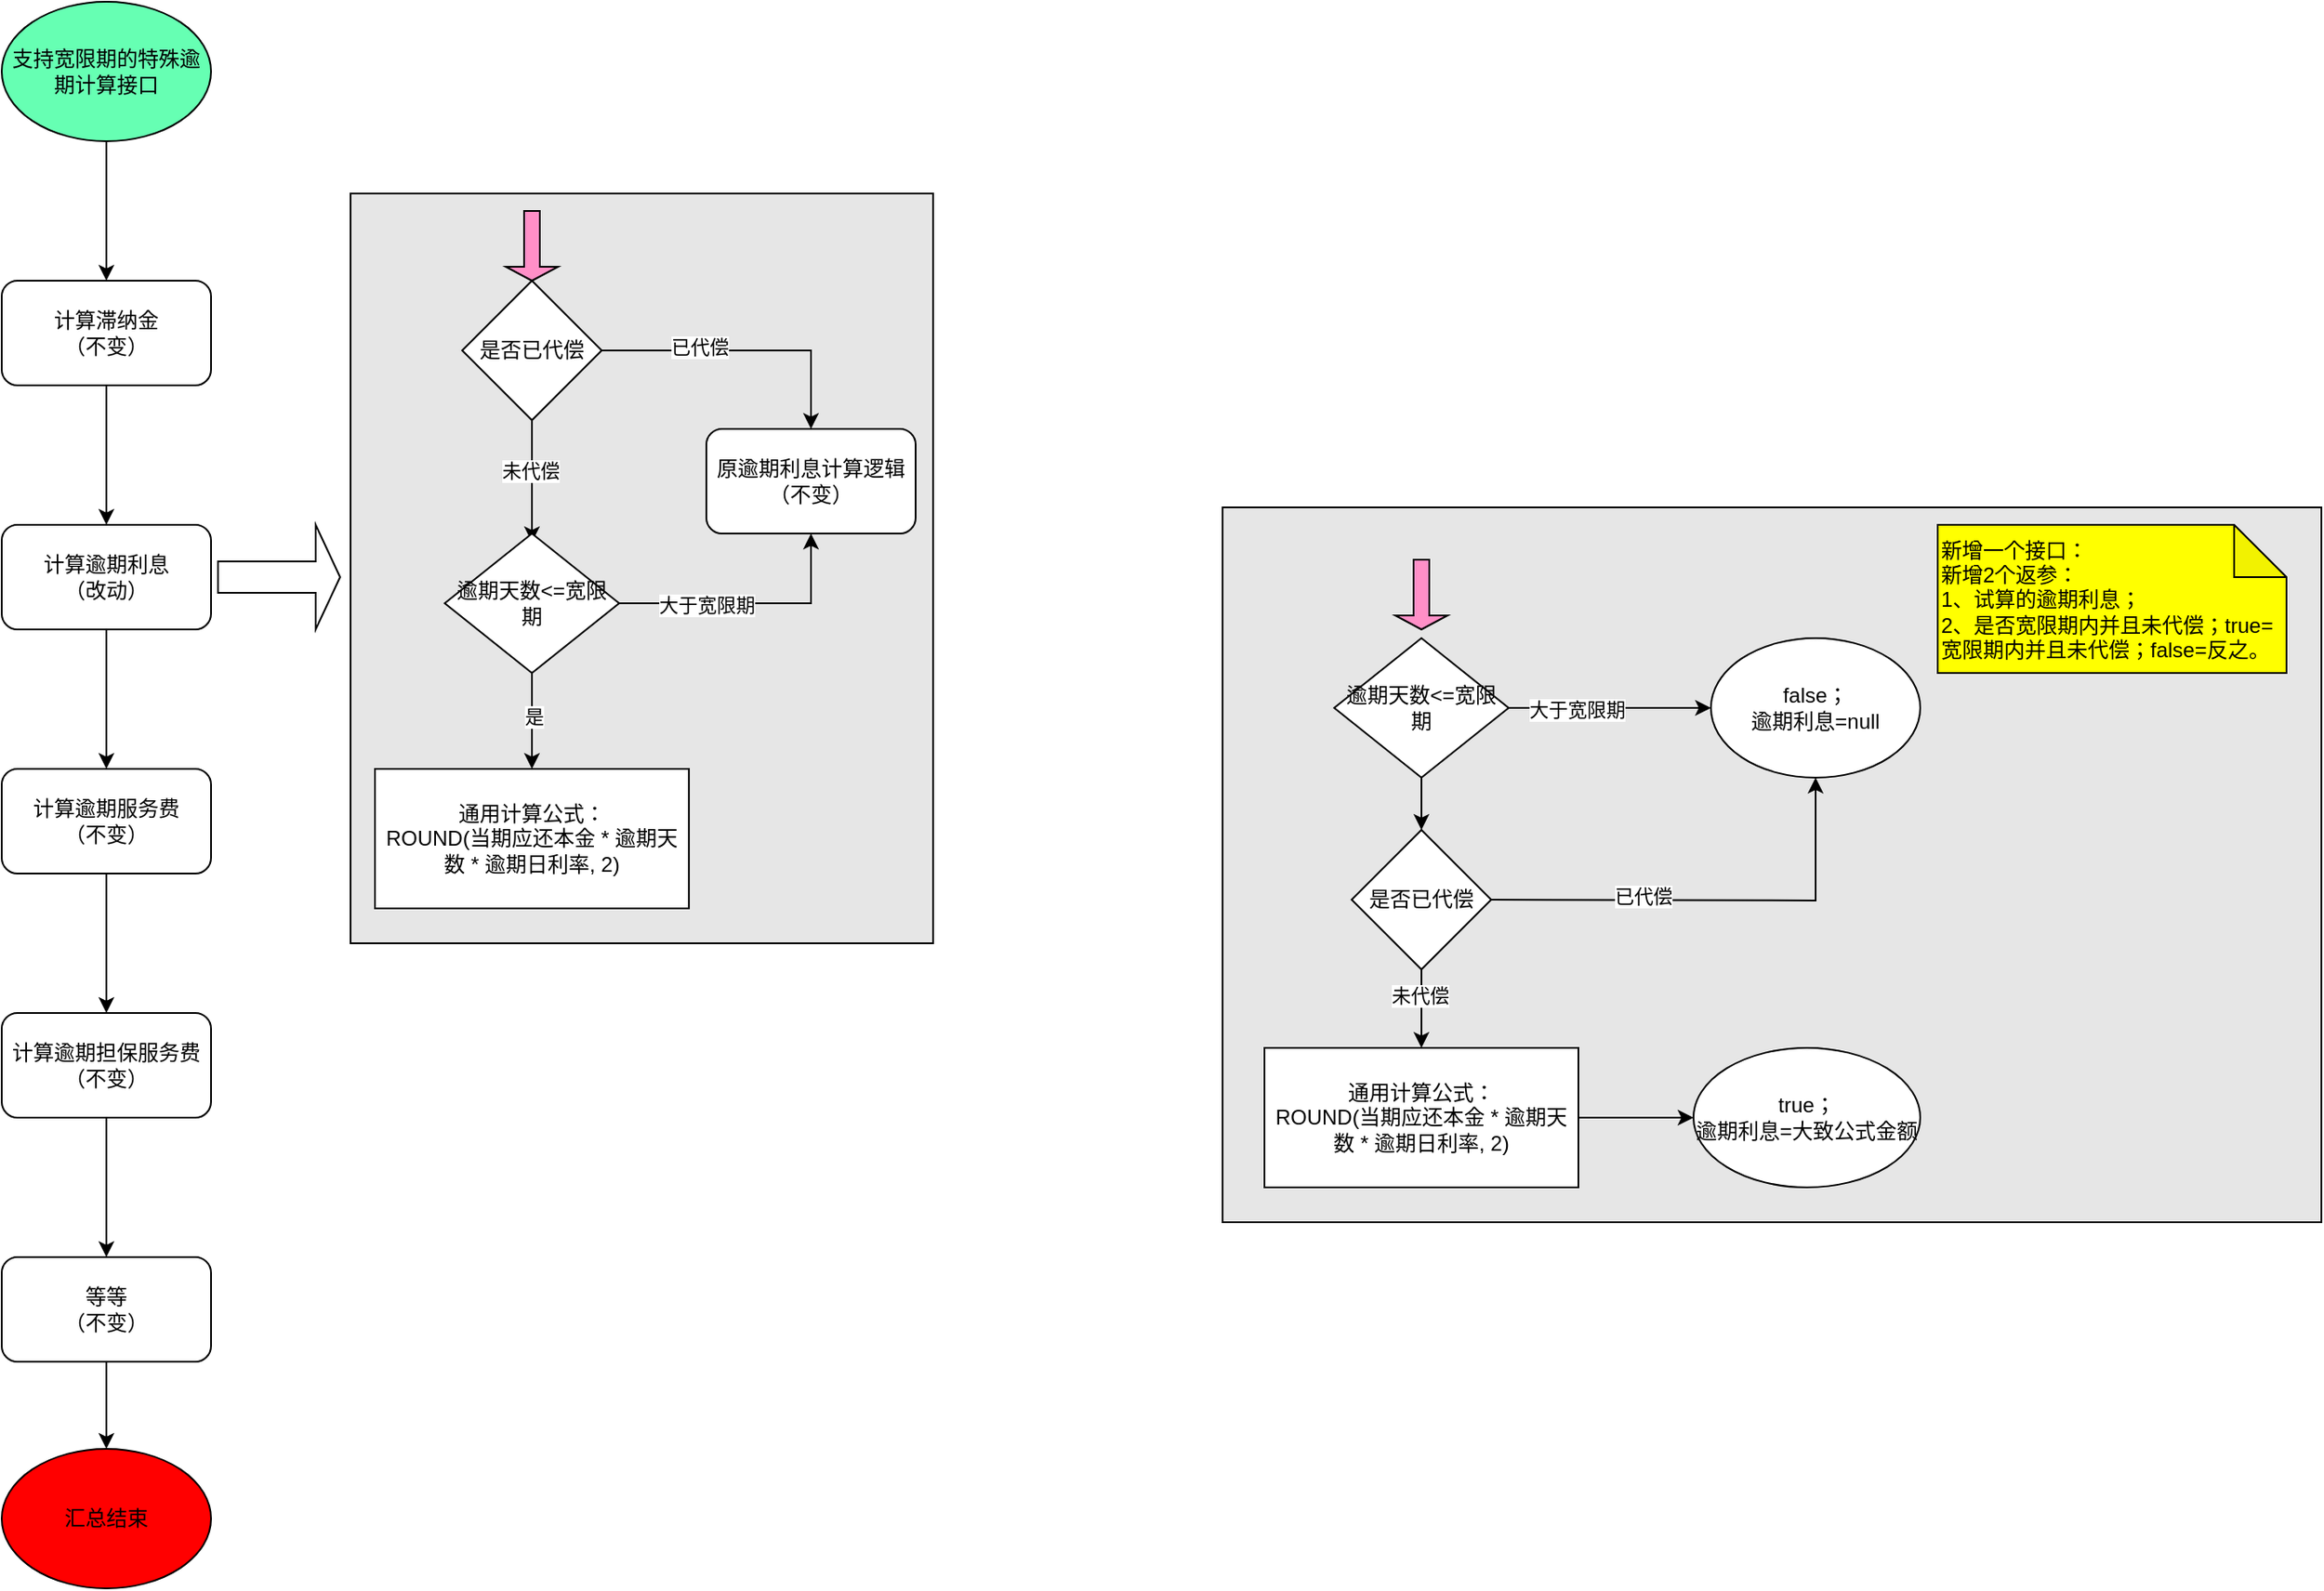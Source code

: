 <mxfile version="21.6.8" type="github">
  <diagram name="第 1 页" id="jHazQG9H8V7y6jYP9oEP">
    <mxGraphModel dx="2074" dy="1047" grid="1" gridSize="10" guides="1" tooltips="1" connect="1" arrows="1" fold="1" page="1" pageScale="1" pageWidth="827" pageHeight="1169" math="0" shadow="0">
      <root>
        <mxCell id="0" />
        <mxCell id="1" parent="0" />
        <mxCell id="Z4pxwOTtd0ejvy9zA-O6-33" value="" style="rounded=0;whiteSpace=wrap;html=1;fillColor=#E6E6E6;" vertex="1" parent="1">
          <mxGeometry x="420" y="180" width="334" height="430" as="geometry" />
        </mxCell>
        <mxCell id="Z4pxwOTtd0ejvy9zA-O6-3" value="" style="edgeStyle=orthogonalEdgeStyle;rounded=0;orthogonalLoop=1;jettySize=auto;html=1;" edge="1" parent="1" source="Z4pxwOTtd0ejvy9zA-O6-1">
          <mxGeometry relative="1" as="geometry">
            <mxPoint x="280" y="230" as="targetPoint" />
          </mxGeometry>
        </mxCell>
        <mxCell id="Z4pxwOTtd0ejvy9zA-O6-1" value="支持宽限期的特殊逾期计算接口" style="ellipse;whiteSpace=wrap;html=1;fillColor=#66FFB3;" vertex="1" parent="1">
          <mxGeometry x="220" y="70" width="120" height="80" as="geometry" />
        </mxCell>
        <mxCell id="Z4pxwOTtd0ejvy9zA-O6-6" value="" style="edgeStyle=orthogonalEdgeStyle;rounded=0;orthogonalLoop=1;jettySize=auto;html=1;" edge="1" parent="1" source="Z4pxwOTtd0ejvy9zA-O6-4" target="Z4pxwOTtd0ejvy9zA-O6-5">
          <mxGeometry relative="1" as="geometry" />
        </mxCell>
        <mxCell id="Z4pxwOTtd0ejvy9zA-O6-4" value="计算滞纳金&lt;br&gt;（不变）" style="rounded=1;whiteSpace=wrap;html=1;" vertex="1" parent="1">
          <mxGeometry x="220" y="230" width="120" height="60" as="geometry" />
        </mxCell>
        <mxCell id="Z4pxwOTtd0ejvy9zA-O6-8" value="" style="edgeStyle=orthogonalEdgeStyle;rounded=0;orthogonalLoop=1;jettySize=auto;html=1;" edge="1" parent="1" source="Z4pxwOTtd0ejvy9zA-O6-5" target="Z4pxwOTtd0ejvy9zA-O6-7">
          <mxGeometry relative="1" as="geometry" />
        </mxCell>
        <mxCell id="Z4pxwOTtd0ejvy9zA-O6-5" value="计算逾期利息&lt;br&gt;（改动）" style="rounded=1;whiteSpace=wrap;html=1;" vertex="1" parent="1">
          <mxGeometry x="220" y="370" width="120" height="60" as="geometry" />
        </mxCell>
        <mxCell id="Z4pxwOTtd0ejvy9zA-O6-10" value="" style="edgeStyle=orthogonalEdgeStyle;rounded=0;orthogonalLoop=1;jettySize=auto;html=1;" edge="1" parent="1" source="Z4pxwOTtd0ejvy9zA-O6-7" target="Z4pxwOTtd0ejvy9zA-O6-9">
          <mxGeometry relative="1" as="geometry" />
        </mxCell>
        <mxCell id="Z4pxwOTtd0ejvy9zA-O6-7" value="计算逾期服务费&lt;br&gt;（不变）" style="rounded=1;whiteSpace=wrap;html=1;" vertex="1" parent="1">
          <mxGeometry x="220" y="510" width="120" height="60" as="geometry" />
        </mxCell>
        <mxCell id="Z4pxwOTtd0ejvy9zA-O6-13" value="" style="edgeStyle=orthogonalEdgeStyle;rounded=0;orthogonalLoop=1;jettySize=auto;html=1;" edge="1" parent="1" source="Z4pxwOTtd0ejvy9zA-O6-9" target="Z4pxwOTtd0ejvy9zA-O6-12">
          <mxGeometry relative="1" as="geometry" />
        </mxCell>
        <mxCell id="Z4pxwOTtd0ejvy9zA-O6-9" value="计算逾期担保服务费&lt;br&gt;（不变）" style="rounded=1;whiteSpace=wrap;html=1;" vertex="1" parent="1">
          <mxGeometry x="220" y="650" width="120" height="60" as="geometry" />
        </mxCell>
        <mxCell id="Z4pxwOTtd0ejvy9zA-O6-15" value="" style="edgeStyle=orthogonalEdgeStyle;rounded=0;orthogonalLoop=1;jettySize=auto;html=1;" edge="1" parent="1" source="Z4pxwOTtd0ejvy9zA-O6-12" target="Z4pxwOTtd0ejvy9zA-O6-14">
          <mxGeometry relative="1" as="geometry" />
        </mxCell>
        <mxCell id="Z4pxwOTtd0ejvy9zA-O6-12" value="等等&lt;br&gt;（不变）" style="rounded=1;whiteSpace=wrap;html=1;" vertex="1" parent="1">
          <mxGeometry x="220" y="790" width="120" height="60" as="geometry" />
        </mxCell>
        <mxCell id="Z4pxwOTtd0ejvy9zA-O6-14" value="汇总结束" style="ellipse;whiteSpace=wrap;html=1;fillColor=#FF0000;" vertex="1" parent="1">
          <mxGeometry x="220" y="900" width="120" height="80" as="geometry" />
        </mxCell>
        <mxCell id="Z4pxwOTtd0ejvy9zA-O6-17" value="原逾期利息计算逻辑&lt;br&gt;（不变）" style="rounded=1;whiteSpace=wrap;html=1;" vertex="1" parent="1">
          <mxGeometry x="624" y="315" width="120" height="60" as="geometry" />
        </mxCell>
        <mxCell id="Z4pxwOTtd0ejvy9zA-O6-22" value="" style="edgeStyle=orthogonalEdgeStyle;rounded=0;orthogonalLoop=1;jettySize=auto;html=1;" edge="1" parent="1" source="Z4pxwOTtd0ejvy9zA-O6-19">
          <mxGeometry relative="1" as="geometry">
            <mxPoint x="524" y="380" as="targetPoint" />
          </mxGeometry>
        </mxCell>
        <mxCell id="Z4pxwOTtd0ejvy9zA-O6-23" value="未代偿" style="edgeLabel;html=1;align=center;verticalAlign=middle;resizable=0;points=[];" vertex="1" connectable="0" parent="Z4pxwOTtd0ejvy9zA-O6-22">
          <mxGeometry x="-0.171" y="-1" relative="1" as="geometry">
            <mxPoint as="offset" />
          </mxGeometry>
        </mxCell>
        <mxCell id="Z4pxwOTtd0ejvy9zA-O6-29" style="edgeStyle=orthogonalEdgeStyle;rounded=0;orthogonalLoop=1;jettySize=auto;html=1;entryX=0.5;entryY=0;entryDx=0;entryDy=0;" edge="1" parent="1" source="Z4pxwOTtd0ejvy9zA-O6-19" target="Z4pxwOTtd0ejvy9zA-O6-17">
          <mxGeometry relative="1" as="geometry" />
        </mxCell>
        <mxCell id="Z4pxwOTtd0ejvy9zA-O6-30" value="已代偿" style="edgeLabel;html=1;align=center;verticalAlign=middle;resizable=0;points=[];" vertex="1" connectable="0" parent="Z4pxwOTtd0ejvy9zA-O6-29">
          <mxGeometry x="-0.321" y="2" relative="1" as="geometry">
            <mxPoint as="offset" />
          </mxGeometry>
        </mxCell>
        <mxCell id="Z4pxwOTtd0ejvy9zA-O6-19" value="是否已代偿" style="rhombus;whiteSpace=wrap;html=1;" vertex="1" parent="1">
          <mxGeometry x="484" y="230" width="80" height="80" as="geometry" />
        </mxCell>
        <mxCell id="Z4pxwOTtd0ejvy9zA-O6-26" value="" style="edgeStyle=orthogonalEdgeStyle;rounded=0;orthogonalLoop=1;jettySize=auto;html=1;" edge="1" parent="1" source="Z4pxwOTtd0ejvy9zA-O6-24" target="Z4pxwOTtd0ejvy9zA-O6-25">
          <mxGeometry relative="1" as="geometry" />
        </mxCell>
        <mxCell id="Z4pxwOTtd0ejvy9zA-O6-27" value="是" style="edgeLabel;html=1;align=center;verticalAlign=middle;resizable=0;points=[];" vertex="1" connectable="0" parent="Z4pxwOTtd0ejvy9zA-O6-26">
          <mxGeometry x="-0.091" y="1" relative="1" as="geometry">
            <mxPoint as="offset" />
          </mxGeometry>
        </mxCell>
        <mxCell id="Z4pxwOTtd0ejvy9zA-O6-28" style="edgeStyle=orthogonalEdgeStyle;rounded=0;orthogonalLoop=1;jettySize=auto;html=1;entryX=0.5;entryY=1;entryDx=0;entryDy=0;" edge="1" parent="1" source="Z4pxwOTtd0ejvy9zA-O6-24" target="Z4pxwOTtd0ejvy9zA-O6-17">
          <mxGeometry relative="1" as="geometry" />
        </mxCell>
        <mxCell id="Z4pxwOTtd0ejvy9zA-O6-31" value="大于宽限期" style="edgeLabel;html=1;align=center;verticalAlign=middle;resizable=0;points=[];" vertex="1" connectable="0" parent="Z4pxwOTtd0ejvy9zA-O6-28">
          <mxGeometry x="-0.333" y="-1" relative="1" as="geometry">
            <mxPoint as="offset" />
          </mxGeometry>
        </mxCell>
        <mxCell id="Z4pxwOTtd0ejvy9zA-O6-24" value="逾期天数&amp;lt;=宽限期" style="rhombus;whiteSpace=wrap;html=1;" vertex="1" parent="1">
          <mxGeometry x="474" y="375" width="100" height="80" as="geometry" />
        </mxCell>
        <mxCell id="Z4pxwOTtd0ejvy9zA-O6-25" value="通用计算公式：&lt;br&gt;ROUND(当期应还本金 * 逾期天数 * 逾期日利率, 2)&#x9;" style="whiteSpace=wrap;html=1;" vertex="1" parent="1">
          <mxGeometry x="434" y="510" width="180" height="80" as="geometry" />
        </mxCell>
        <mxCell id="Z4pxwOTtd0ejvy9zA-O6-34" value="" style="shape=singleArrow;whiteSpace=wrap;html=1;" vertex="1" parent="1">
          <mxGeometry x="344" y="370" width="70" height="60" as="geometry" />
        </mxCell>
        <mxCell id="Z4pxwOTtd0ejvy9zA-O6-36" value="" style="shape=singleArrow;direction=south;whiteSpace=wrap;html=1;fillColor=#FF8FC7;" vertex="1" parent="1">
          <mxGeometry x="509" y="190" width="30" height="40" as="geometry" />
        </mxCell>
        <mxCell id="Z4pxwOTtd0ejvy9zA-O6-38" value="" style="rounded=0;whiteSpace=wrap;html=1;fillColor=#E6E6E6;" vertex="1" parent="1">
          <mxGeometry x="920" y="360" width="630" height="410" as="geometry" />
        </mxCell>
        <mxCell id="Z4pxwOTtd0ejvy9zA-O6-42" style="edgeStyle=orthogonalEdgeStyle;rounded=0;orthogonalLoop=1;jettySize=auto;html=1;entryX=0.5;entryY=1;entryDx=0;entryDy=0;" edge="1" parent="1" target="Z4pxwOTtd0ejvy9zA-O6-59">
          <mxGeometry relative="1" as="geometry">
            <mxPoint x="1074" y="585" as="sourcePoint" />
            <mxPoint x="1260" y="505" as="targetPoint" />
          </mxGeometry>
        </mxCell>
        <mxCell id="Z4pxwOTtd0ejvy9zA-O6-43" value="已代偿" style="edgeLabel;html=1;align=center;verticalAlign=middle;resizable=0;points=[];" vertex="1" connectable="0" parent="Z4pxwOTtd0ejvy9zA-O6-42">
          <mxGeometry x="-0.321" y="2" relative="1" as="geometry">
            <mxPoint as="offset" />
          </mxGeometry>
        </mxCell>
        <mxCell id="Z4pxwOTtd0ejvy9zA-O6-47" style="edgeStyle=orthogonalEdgeStyle;rounded=0;orthogonalLoop=1;jettySize=auto;html=1;entryX=0;entryY=0.5;entryDx=0;entryDy=0;" edge="1" parent="1" source="Z4pxwOTtd0ejvy9zA-O6-49">
          <mxGeometry relative="1" as="geometry">
            <mxPoint x="1200" y="475" as="targetPoint" />
          </mxGeometry>
        </mxCell>
        <mxCell id="Z4pxwOTtd0ejvy9zA-O6-48" value="大于宽限期" style="edgeLabel;html=1;align=center;verticalAlign=middle;resizable=0;points=[];" vertex="1" connectable="0" parent="Z4pxwOTtd0ejvy9zA-O6-47">
          <mxGeometry x="-0.333" y="-1" relative="1" as="geometry">
            <mxPoint as="offset" />
          </mxGeometry>
        </mxCell>
        <mxCell id="Z4pxwOTtd0ejvy9zA-O6-53" value="" style="edgeStyle=orthogonalEdgeStyle;rounded=0;orthogonalLoop=1;jettySize=auto;html=1;" edge="1" parent="1" source="Z4pxwOTtd0ejvy9zA-O6-49" target="Z4pxwOTtd0ejvy9zA-O6-52">
          <mxGeometry relative="1" as="geometry" />
        </mxCell>
        <mxCell id="Z4pxwOTtd0ejvy9zA-O6-49" value="逾期天数&amp;lt;=宽限期" style="rhombus;whiteSpace=wrap;html=1;" vertex="1" parent="1">
          <mxGeometry x="984" y="435" width="100" height="80" as="geometry" />
        </mxCell>
        <mxCell id="Z4pxwOTtd0ejvy9zA-O6-61" value="" style="edgeStyle=orthogonalEdgeStyle;rounded=0;orthogonalLoop=1;jettySize=auto;html=1;" edge="1" parent="1" source="Z4pxwOTtd0ejvy9zA-O6-50" target="Z4pxwOTtd0ejvy9zA-O6-60">
          <mxGeometry relative="1" as="geometry" />
        </mxCell>
        <mxCell id="Z4pxwOTtd0ejvy9zA-O6-50" value="通用计算公式：&lt;br&gt;ROUND(当期应还本金 * 逾期天数 * 逾期日利率, 2)&#x9;" style="whiteSpace=wrap;html=1;" vertex="1" parent="1">
          <mxGeometry x="944" y="670" width="180" height="80" as="geometry" />
        </mxCell>
        <mxCell id="Z4pxwOTtd0ejvy9zA-O6-51" value="" style="shape=singleArrow;direction=south;whiteSpace=wrap;html=1;fillColor=#FF8FC7;" vertex="1" parent="1">
          <mxGeometry x="1019" y="390" width="30" height="40" as="geometry" />
        </mxCell>
        <mxCell id="Z4pxwOTtd0ejvy9zA-O6-54" value="" style="edgeStyle=orthogonalEdgeStyle;rounded=0;orthogonalLoop=1;jettySize=auto;html=1;" edge="1" parent="1" source="Z4pxwOTtd0ejvy9zA-O6-52" target="Z4pxwOTtd0ejvy9zA-O6-50">
          <mxGeometry relative="1" as="geometry" />
        </mxCell>
        <mxCell id="Z4pxwOTtd0ejvy9zA-O6-55" value="未代偿" style="edgeLabel;html=1;align=center;verticalAlign=middle;resizable=0;points=[];" vertex="1" connectable="0" parent="Z4pxwOTtd0ejvy9zA-O6-54">
          <mxGeometry x="-0.333" y="-1" relative="1" as="geometry">
            <mxPoint as="offset" />
          </mxGeometry>
        </mxCell>
        <mxCell id="Z4pxwOTtd0ejvy9zA-O6-52" value="是否已代偿" style="rhombus;whiteSpace=wrap;html=1;" vertex="1" parent="1">
          <mxGeometry x="994" y="545" width="80" height="80" as="geometry" />
        </mxCell>
        <mxCell id="Z4pxwOTtd0ejvy9zA-O6-58" value="新增一个接口：&lt;br&gt;新增2个返参：&lt;br&gt;&lt;div style=&quot;&quot;&gt;&lt;span style=&quot;background-color: initial;&quot;&gt;1、试算的逾期利息；&lt;/span&gt;&lt;/div&gt;2、是否宽限期内并且未代偿；true=宽限期内并且未代偿；false=反之。" style="shape=note;whiteSpace=wrap;html=1;backgroundOutline=1;darkOpacity=0.05;fillColor=#FFFF00;align=left;" vertex="1" parent="1">
          <mxGeometry x="1330" y="370" width="200" height="85" as="geometry" />
        </mxCell>
        <mxCell id="Z4pxwOTtd0ejvy9zA-O6-59" value="false；&lt;br style=&quot;border-color: var(--border-color);&quot;&gt;逾期利息=null" style="ellipse;whiteSpace=wrap;html=1;" vertex="1" parent="1">
          <mxGeometry x="1200" y="435" width="120" height="80" as="geometry" />
        </mxCell>
        <mxCell id="Z4pxwOTtd0ejvy9zA-O6-60" value="true；&lt;br style=&quot;border-color: var(--border-color);&quot;&gt;逾期利息=大致公式金额" style="ellipse;whiteSpace=wrap;html=1;" vertex="1" parent="1">
          <mxGeometry x="1190" y="670" width="130" height="80" as="geometry" />
        </mxCell>
      </root>
    </mxGraphModel>
  </diagram>
</mxfile>
